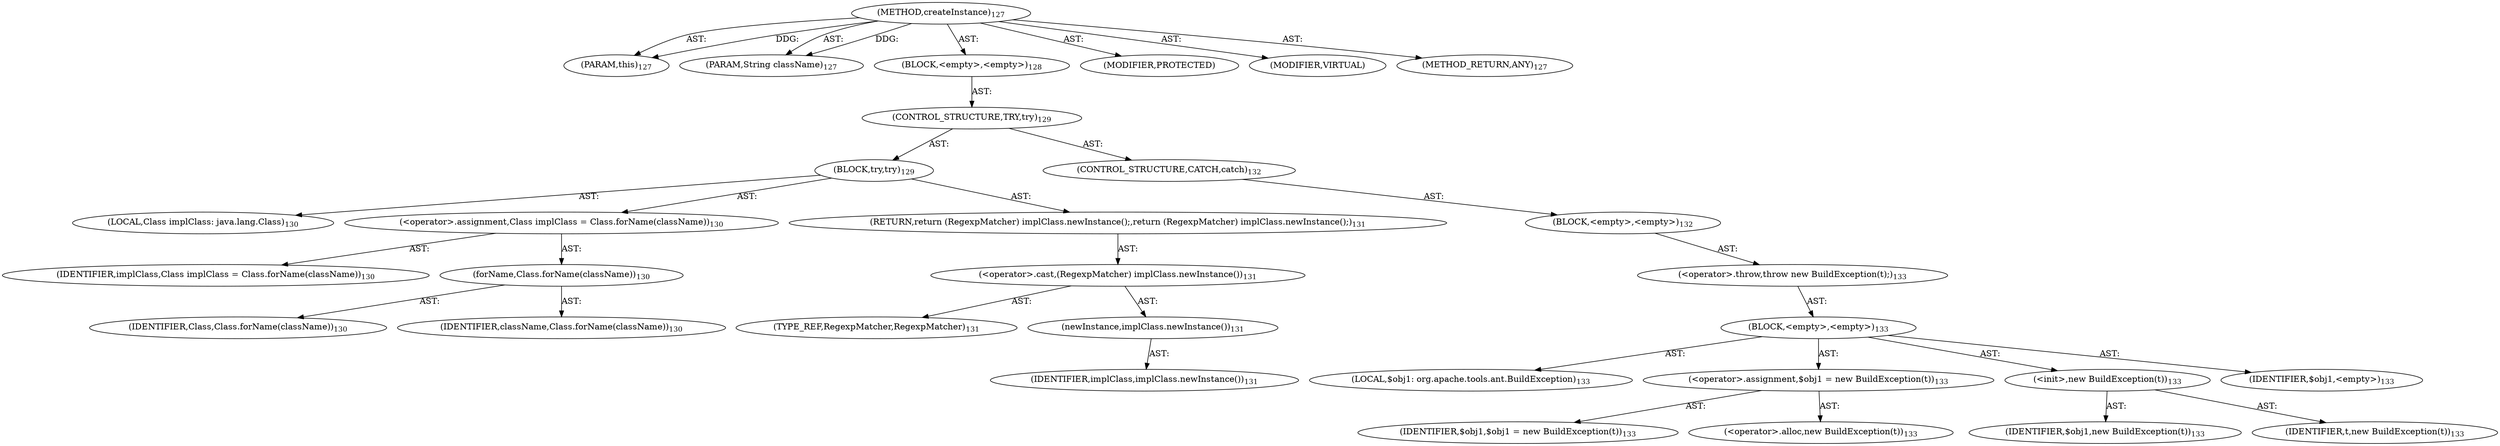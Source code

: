 digraph "createInstance" {  
"111669149699" [label = <(METHOD,createInstance)<SUB>127</SUB>> ]
"115964116996" [label = <(PARAM,this)<SUB>127</SUB>> ]
"115964116997" [label = <(PARAM,String className)<SUB>127</SUB>> ]
"25769803789" [label = <(BLOCK,&lt;empty&gt;,&lt;empty&gt;)<SUB>128</SUB>> ]
"47244640265" [label = <(CONTROL_STRUCTURE,TRY,try)<SUB>129</SUB>> ]
"25769803790" [label = <(BLOCK,try,try)<SUB>129</SUB>> ]
"94489280514" [label = <(LOCAL,Class implClass: java.lang.Class)<SUB>130</SUB>> ]
"30064771091" [label = <(&lt;operator&gt;.assignment,Class implClass = Class.forName(className))<SUB>130</SUB>> ]
"68719476755" [label = <(IDENTIFIER,implClass,Class implClass = Class.forName(className))<SUB>130</SUB>> ]
"30064771092" [label = <(forName,Class.forName(className))<SUB>130</SUB>> ]
"68719476756" [label = <(IDENTIFIER,Class,Class.forName(className))<SUB>130</SUB>> ]
"68719476757" [label = <(IDENTIFIER,className,Class.forName(className))<SUB>130</SUB>> ]
"146028888069" [label = <(RETURN,return (RegexpMatcher) implClass.newInstance();,return (RegexpMatcher) implClass.newInstance();)<SUB>131</SUB>> ]
"30064771093" [label = <(&lt;operator&gt;.cast,(RegexpMatcher) implClass.newInstance())<SUB>131</SUB>> ]
"180388626432" [label = <(TYPE_REF,RegexpMatcher,RegexpMatcher)<SUB>131</SUB>> ]
"30064771094" [label = <(newInstance,implClass.newInstance())<SUB>131</SUB>> ]
"68719476758" [label = <(IDENTIFIER,implClass,implClass.newInstance())<SUB>131</SUB>> ]
"47244640266" [label = <(CONTROL_STRUCTURE,CATCH,catch)<SUB>132</SUB>> ]
"25769803791" [label = <(BLOCK,&lt;empty&gt;,&lt;empty&gt;)<SUB>132</SUB>> ]
"30064771095" [label = <(&lt;operator&gt;.throw,throw new BuildException(t);)<SUB>133</SUB>> ]
"25769803792" [label = <(BLOCK,&lt;empty&gt;,&lt;empty&gt;)<SUB>133</SUB>> ]
"94489280515" [label = <(LOCAL,$obj1: org.apache.tools.ant.BuildException)<SUB>133</SUB>> ]
"30064771096" [label = <(&lt;operator&gt;.assignment,$obj1 = new BuildException(t))<SUB>133</SUB>> ]
"68719476759" [label = <(IDENTIFIER,$obj1,$obj1 = new BuildException(t))<SUB>133</SUB>> ]
"30064771097" [label = <(&lt;operator&gt;.alloc,new BuildException(t))<SUB>133</SUB>> ]
"30064771098" [label = <(&lt;init&gt;,new BuildException(t))<SUB>133</SUB>> ]
"68719476760" [label = <(IDENTIFIER,$obj1,new BuildException(t))<SUB>133</SUB>> ]
"68719476761" [label = <(IDENTIFIER,t,new BuildException(t))<SUB>133</SUB>> ]
"68719476762" [label = <(IDENTIFIER,$obj1,&lt;empty&gt;)<SUB>133</SUB>> ]
"133143986182" [label = <(MODIFIER,PROTECTED)> ]
"133143986183" [label = <(MODIFIER,VIRTUAL)> ]
"128849018883" [label = <(METHOD_RETURN,ANY)<SUB>127</SUB>> ]
  "111669149699" -> "115964116996"  [ label = "AST: "] 
  "111669149699" -> "115964116997"  [ label = "AST: "] 
  "111669149699" -> "25769803789"  [ label = "AST: "] 
  "111669149699" -> "133143986182"  [ label = "AST: "] 
  "111669149699" -> "133143986183"  [ label = "AST: "] 
  "111669149699" -> "128849018883"  [ label = "AST: "] 
  "25769803789" -> "47244640265"  [ label = "AST: "] 
  "47244640265" -> "25769803790"  [ label = "AST: "] 
  "47244640265" -> "47244640266"  [ label = "AST: "] 
  "25769803790" -> "94489280514"  [ label = "AST: "] 
  "25769803790" -> "30064771091"  [ label = "AST: "] 
  "25769803790" -> "146028888069"  [ label = "AST: "] 
  "30064771091" -> "68719476755"  [ label = "AST: "] 
  "30064771091" -> "30064771092"  [ label = "AST: "] 
  "30064771092" -> "68719476756"  [ label = "AST: "] 
  "30064771092" -> "68719476757"  [ label = "AST: "] 
  "146028888069" -> "30064771093"  [ label = "AST: "] 
  "30064771093" -> "180388626432"  [ label = "AST: "] 
  "30064771093" -> "30064771094"  [ label = "AST: "] 
  "30064771094" -> "68719476758"  [ label = "AST: "] 
  "47244640266" -> "25769803791"  [ label = "AST: "] 
  "25769803791" -> "30064771095"  [ label = "AST: "] 
  "30064771095" -> "25769803792"  [ label = "AST: "] 
  "25769803792" -> "94489280515"  [ label = "AST: "] 
  "25769803792" -> "30064771096"  [ label = "AST: "] 
  "25769803792" -> "30064771098"  [ label = "AST: "] 
  "25769803792" -> "68719476762"  [ label = "AST: "] 
  "30064771096" -> "68719476759"  [ label = "AST: "] 
  "30064771096" -> "30064771097"  [ label = "AST: "] 
  "30064771098" -> "68719476760"  [ label = "AST: "] 
  "30064771098" -> "68719476761"  [ label = "AST: "] 
  "111669149699" -> "115964116996"  [ label = "DDG: "] 
  "111669149699" -> "115964116997"  [ label = "DDG: "] 
}
